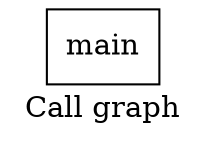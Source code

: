 digraph "Call graph" {
    label="Call graph"

    Node0x562151e484d0 [shape=record,label="{main  }"];
}
